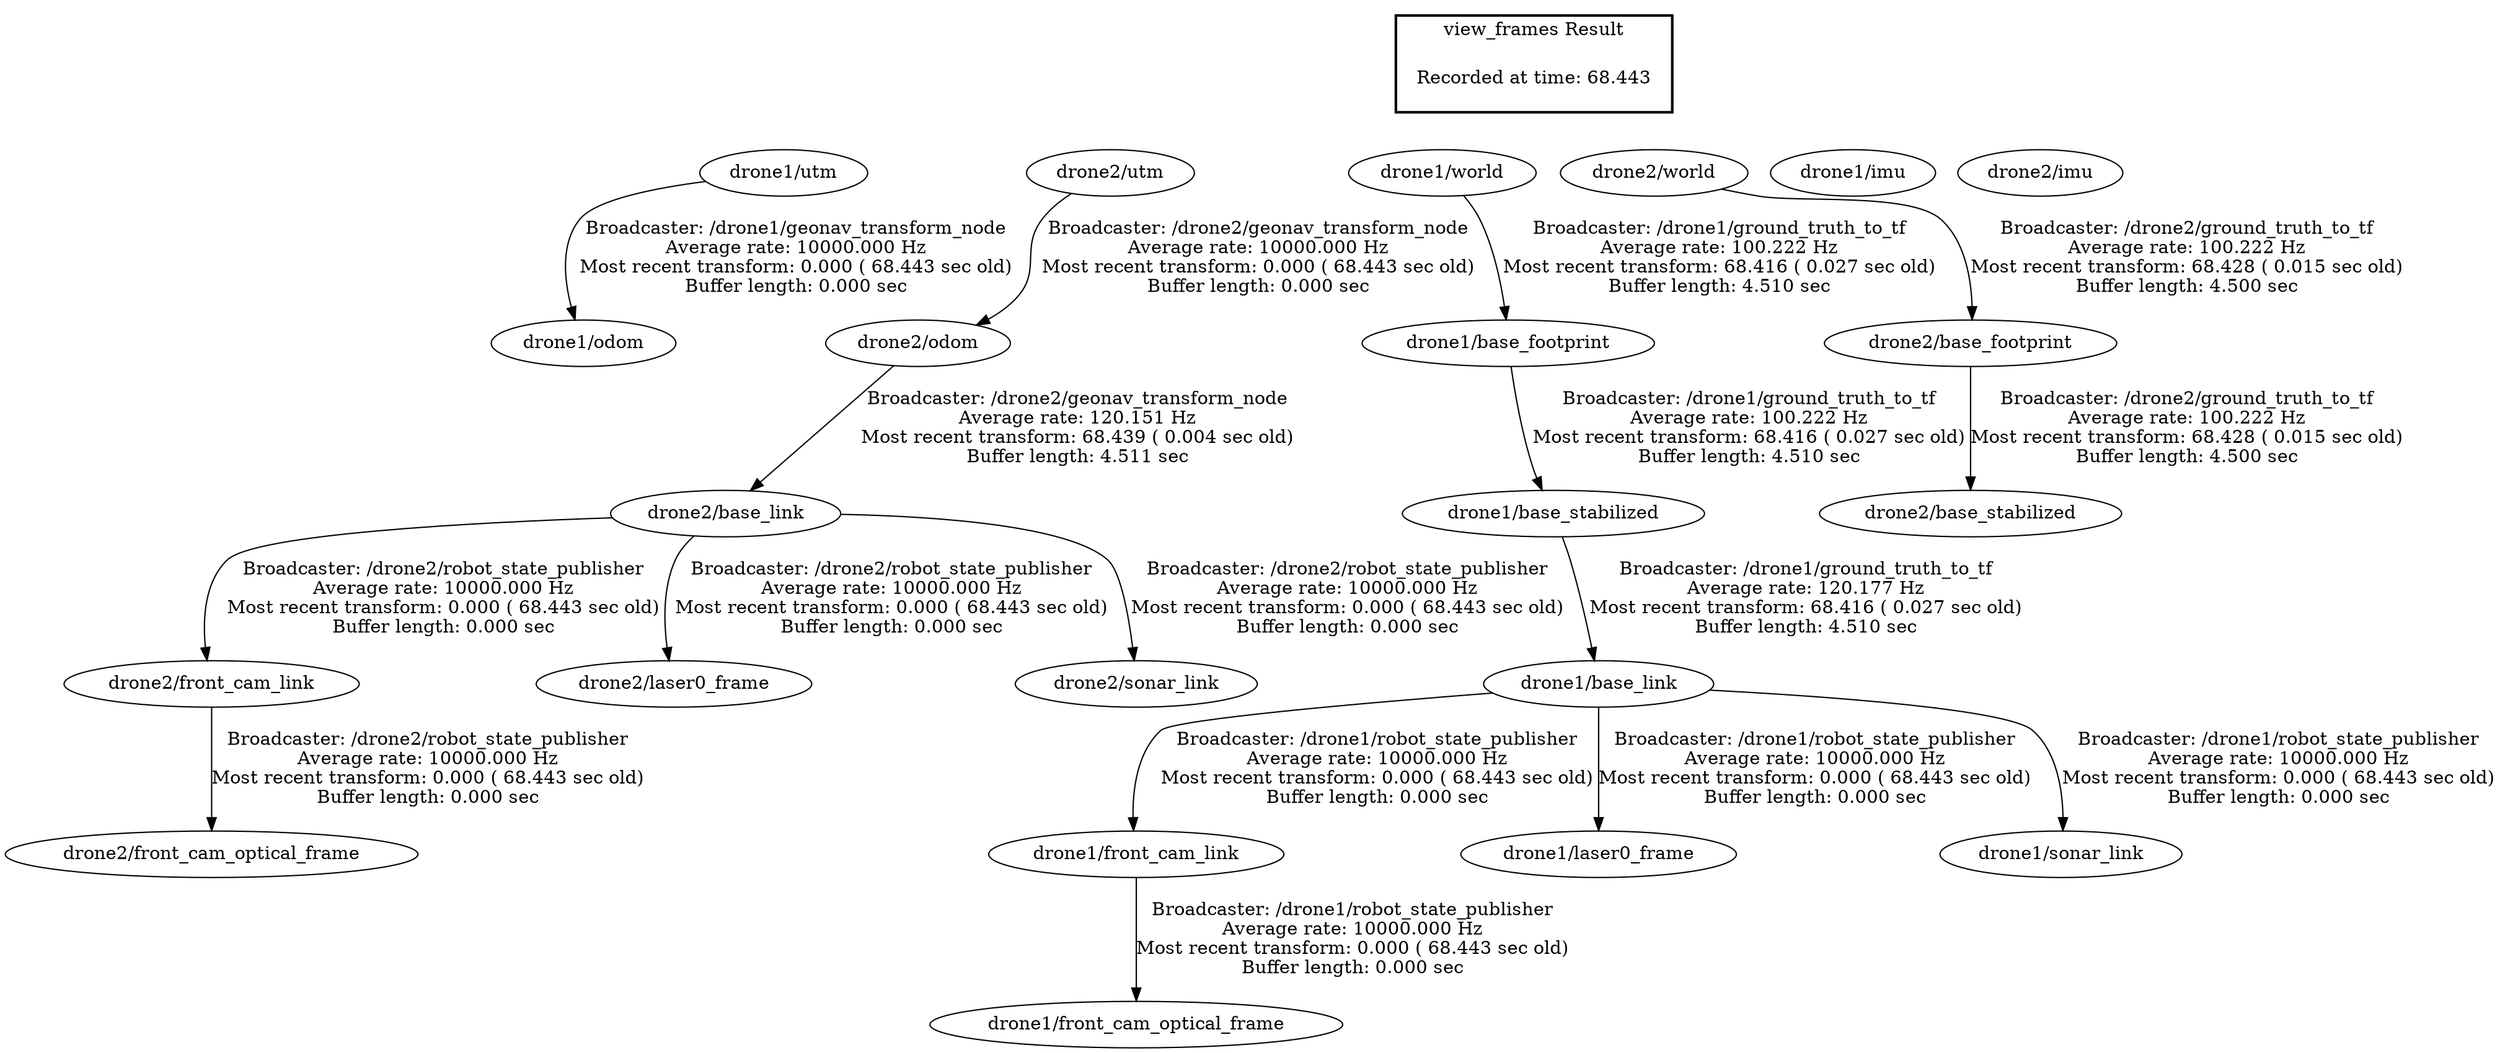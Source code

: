 digraph G {
"drone1/utm" -> "drone1/odom"[label="Broadcaster: /drone1/geonav_transform_node\nAverage rate: 10000.000 Hz\nMost recent transform: 0.000 ( 68.443 sec old)\nBuffer length: 0.000 sec\n"];
"drone1/base_link" -> "drone1/front_cam_link"[label="Broadcaster: /drone1/robot_state_publisher\nAverage rate: 10000.000 Hz\nMost recent transform: 0.000 ( 68.443 sec old)\nBuffer length: 0.000 sec\n"];
"drone1/base_stabilized" -> "drone1/base_link"[label="Broadcaster: /drone1/ground_truth_to_tf\nAverage rate: 120.177 Hz\nMost recent transform: 68.416 ( 0.027 sec old)\nBuffer length: 4.510 sec\n"];
"drone1/front_cam_link" -> "drone1/front_cam_optical_frame"[label="Broadcaster: /drone1/robot_state_publisher\nAverage rate: 10000.000 Hz\nMost recent transform: 0.000 ( 68.443 sec old)\nBuffer length: 0.000 sec\n"];
"drone1/base_link" -> "drone1/laser0_frame"[label="Broadcaster: /drone1/robot_state_publisher\nAverage rate: 10000.000 Hz\nMost recent transform: 0.000 ( 68.443 sec old)\nBuffer length: 0.000 sec\n"];
"drone1/base_link" -> "drone1/sonar_link"[label="Broadcaster: /drone1/robot_state_publisher\nAverage rate: 10000.000 Hz\nMost recent transform: 0.000 ( 68.443 sec old)\nBuffer length: 0.000 sec\n"];
"drone2/base_link" -> "drone2/front_cam_link"[label="Broadcaster: /drone2/robot_state_publisher\nAverage rate: 10000.000 Hz\nMost recent transform: 0.000 ( 68.443 sec old)\nBuffer length: 0.000 sec\n"];
"drone2/odom" -> "drone2/base_link"[label="Broadcaster: /drone2/geonav_transform_node\nAverage rate: 120.151 Hz\nMost recent transform: 68.439 ( 0.004 sec old)\nBuffer length: 4.511 sec\n"];
"drone2/front_cam_link" -> "drone2/front_cam_optical_frame"[label="Broadcaster: /drone2/robot_state_publisher\nAverage rate: 10000.000 Hz\nMost recent transform: 0.000 ( 68.443 sec old)\nBuffer length: 0.000 sec\n"];
"drone2/base_link" -> "drone2/laser0_frame"[label="Broadcaster: /drone2/robot_state_publisher\nAverage rate: 10000.000 Hz\nMost recent transform: 0.000 ( 68.443 sec old)\nBuffer length: 0.000 sec\n"];
"drone2/base_link" -> "drone2/sonar_link"[label="Broadcaster: /drone2/robot_state_publisher\nAverage rate: 10000.000 Hz\nMost recent transform: 0.000 ( 68.443 sec old)\nBuffer length: 0.000 sec\n"];
"drone2/utm" -> "drone2/odom"[label="Broadcaster: /drone2/geonav_transform_node\nAverage rate: 10000.000 Hz\nMost recent transform: 0.000 ( 68.443 sec old)\nBuffer length: 0.000 sec\n"];
"drone1/world" -> "drone1/base_footprint"[label="Broadcaster: /drone1/ground_truth_to_tf\nAverage rate: 100.222 Hz\nMost recent transform: 68.416 ( 0.027 sec old)\nBuffer length: 4.510 sec\n"];
"drone1/base_footprint" -> "drone1/base_stabilized"[label="Broadcaster: /drone1/ground_truth_to_tf\nAverage rate: 100.222 Hz\nMost recent transform: 68.416 ( 0.027 sec old)\nBuffer length: 4.510 sec\n"];
"drone2/world" -> "drone2/base_footprint"[label="Broadcaster: /drone2/ground_truth_to_tf\nAverage rate: 100.222 Hz\nMost recent transform: 68.428 ( 0.015 sec old)\nBuffer length: 4.500 sec\n"];
"drone2/base_footprint" -> "drone2/base_stabilized"[label="Broadcaster: /drone2/ground_truth_to_tf\nAverage rate: 100.222 Hz\nMost recent transform: 68.428 ( 0.015 sec old)\nBuffer length: 4.500 sec\n"];
edge [style=invis];
 subgraph cluster_legend { style=bold; color=black; label ="view_frames Result";
"Recorded at time: 68.443"[ shape=plaintext ] ;
 }->"drone1/utm";
edge [style=invis];
 subgraph cluster_legend { style=bold; color=black; label ="view_frames Result";
"Recorded at time: 68.443"[ shape=plaintext ] ;
 }->"drone2/utm";
edge [style=invis];
 subgraph cluster_legend { style=bold; color=black; label ="view_frames Result";
"Recorded at time: 68.443"[ shape=plaintext ] ;
 }->"drone1/world";
edge [style=invis];
 subgraph cluster_legend { style=bold; color=black; label ="view_frames Result";
"Recorded at time: 68.443"[ shape=plaintext ] ;
 }->"drone2/world";
edge [style=invis];
 subgraph cluster_legend { style=bold; color=black; label ="view_frames Result";
"Recorded at time: 68.443"[ shape=plaintext ] ;
 }->"drone1/imu";
edge [style=invis];
 subgraph cluster_legend { style=bold; color=black; label ="view_frames Result";
"Recorded at time: 68.443"[ shape=plaintext ] ;
 }->"drone2/imu";
}